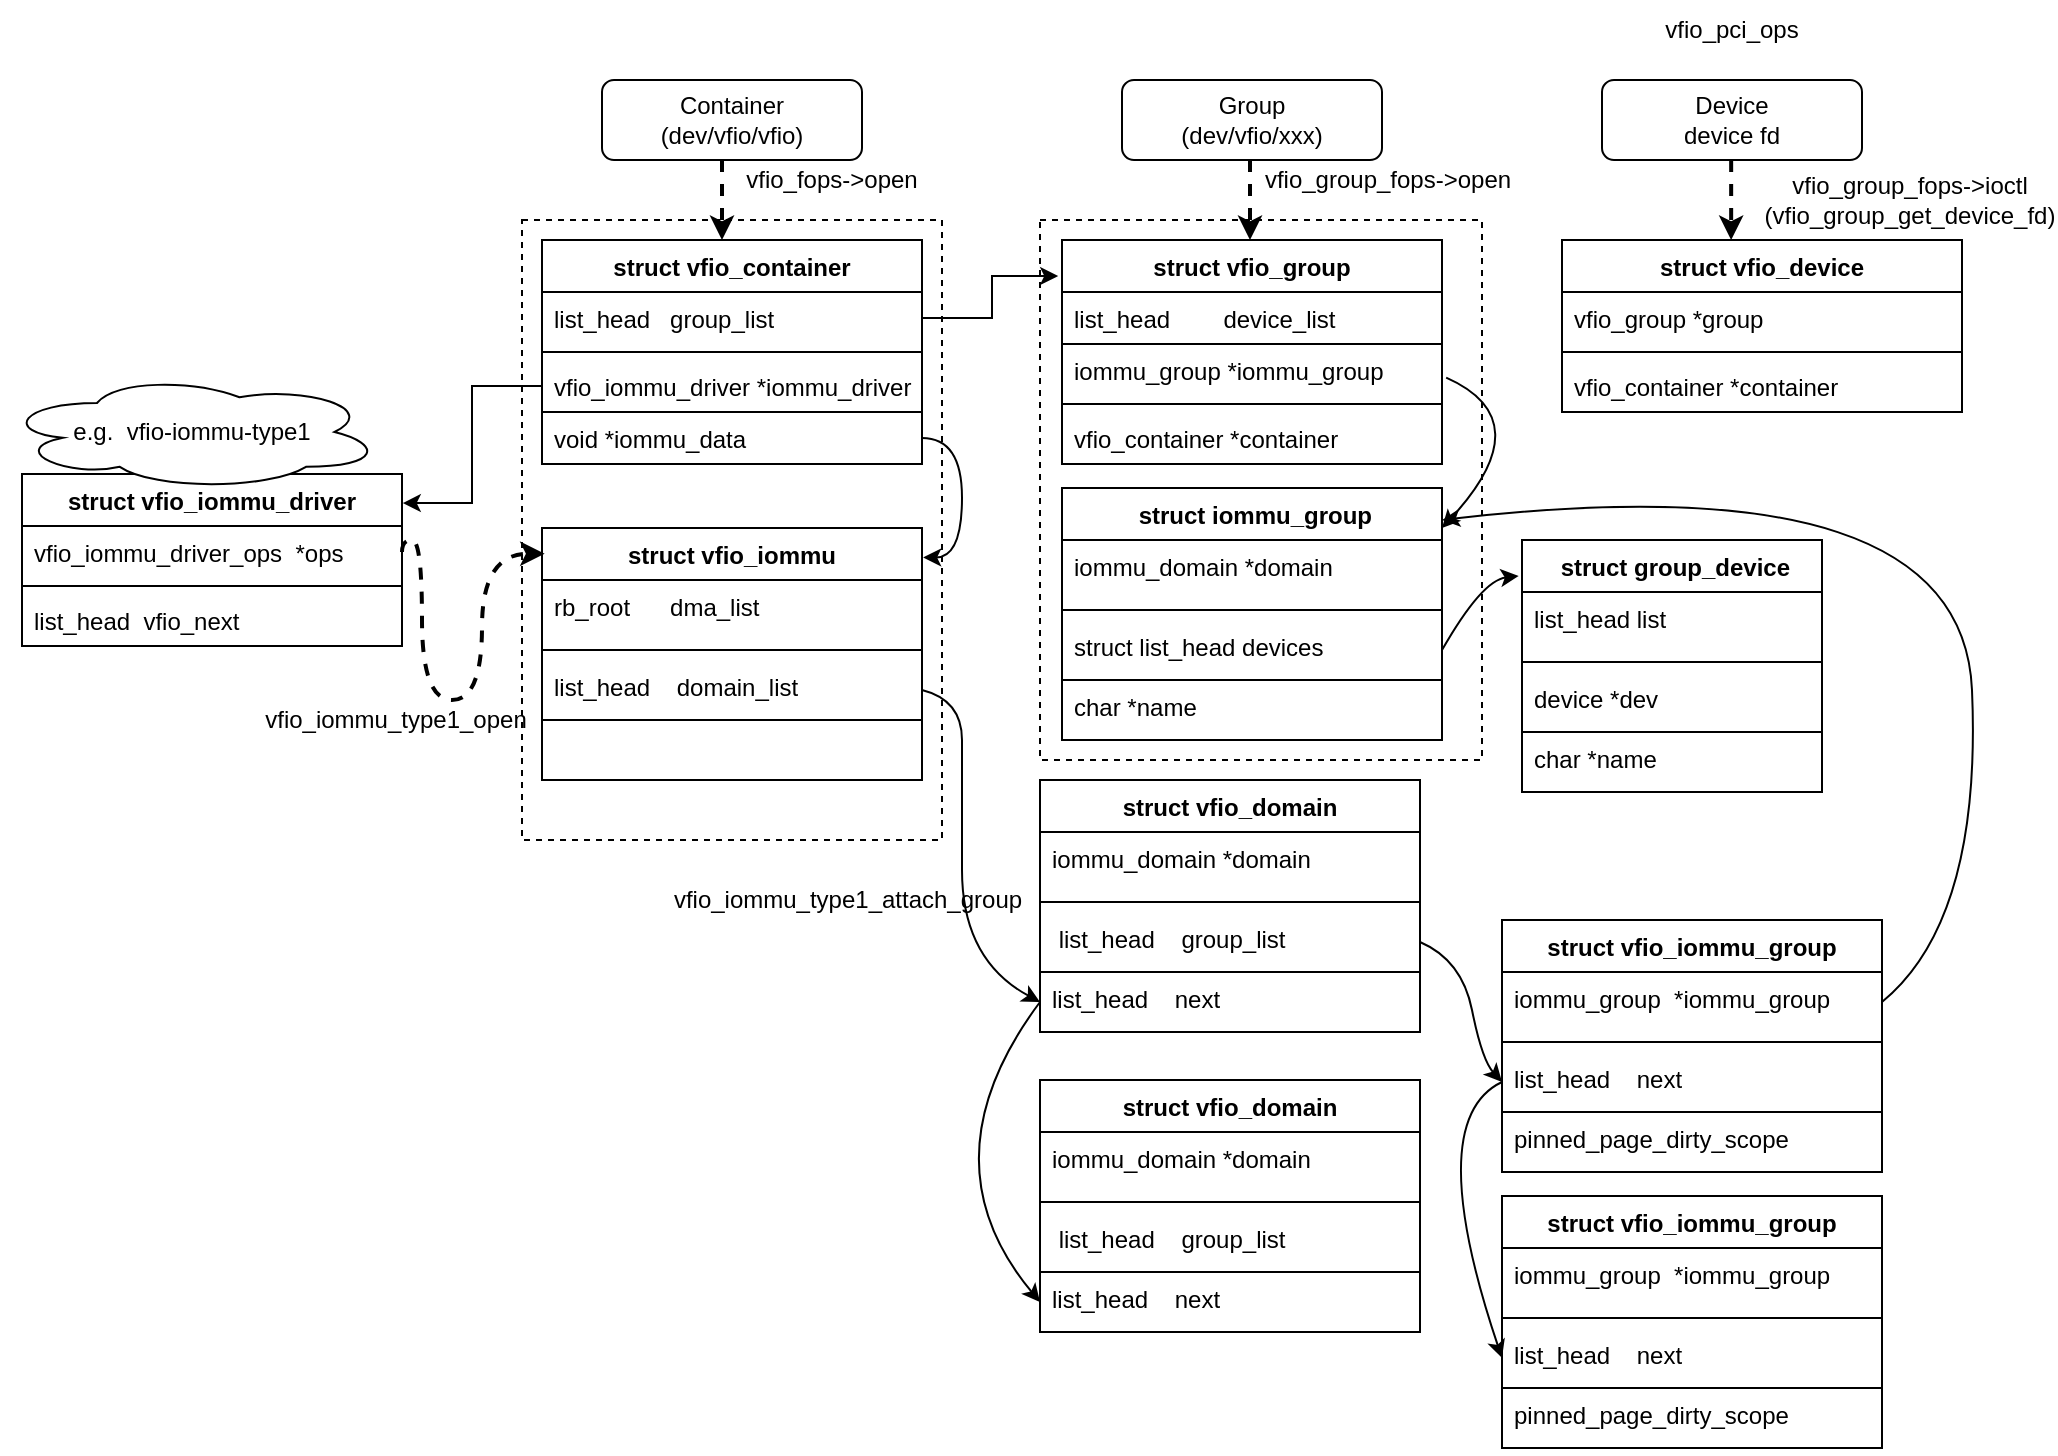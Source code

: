 <mxfile version="20.3.0" type="device"><diagram id="C5RBs43oDa-KdzZeNtuy" name="Page-1"><mxGraphModel dx="1865" dy="649" grid="1" gridSize="10" guides="1" tooltips="1" connect="1" arrows="1" fold="1" page="1" pageScale="1" pageWidth="827" pageHeight="1169" math="0" shadow="0"><root><mxCell id="WIyWlLk6GJQsqaUBKTNV-0"/><mxCell id="WIyWlLk6GJQsqaUBKTNV-1" parent="WIyWlLk6GJQsqaUBKTNV-0"/><mxCell id="fV4Fsz7LncsD-VALhoTw-156" value="" style="verticalLabelPosition=bottom;verticalAlign=top;html=1;shape=mxgraph.basic.rect;fillColor2=none;strokeWidth=1;size=20;indent=5;rounded=0;shadow=0;glass=0;sketch=0;fontSize=12;dashed=1;" parent="WIyWlLk6GJQsqaUBKTNV-1" vertex="1"><mxGeometry x="319" y="220" width="221" height="270" as="geometry"/></mxCell><mxCell id="fV4Fsz7LncsD-VALhoTw-131" value="" style="verticalLabelPosition=bottom;verticalAlign=top;html=1;shape=mxgraph.basic.rect;fillColor2=none;strokeWidth=1;size=20;indent=5;rounded=0;shadow=0;glass=0;sketch=0;fontSize=12;dashed=1;" parent="WIyWlLk6GJQsqaUBKTNV-1" vertex="1"><mxGeometry x="60" y="220" width="210" height="310" as="geometry"/></mxCell><mxCell id="fV4Fsz7LncsD-VALhoTw-0" value="Container&lt;br&gt;(dev/vfio/vfio)" style="rounded=1;whiteSpace=wrap;html=1;" parent="WIyWlLk6GJQsqaUBKTNV-1" vertex="1"><mxGeometry x="100" y="150" width="130" height="40" as="geometry"/></mxCell><mxCell id="fV4Fsz7LncsD-VALhoTw-1" value="Group&lt;br&gt;(dev/vfio/xxx)" style="rounded=1;whiteSpace=wrap;html=1;" parent="WIyWlLk6GJQsqaUBKTNV-1" vertex="1"><mxGeometry x="360" y="150" width="130" height="40" as="geometry"/></mxCell><mxCell id="fV4Fsz7LncsD-VALhoTw-2" value="Device&lt;br&gt;device fd" style="rounded=1;whiteSpace=wrap;html=1;" parent="WIyWlLk6GJQsqaUBKTNV-1" vertex="1"><mxGeometry x="600" y="150" width="130" height="40" as="geometry"/></mxCell><mxCell id="fV4Fsz7LncsD-VALhoTw-9" value="" style="endArrow=classic;html=1;rounded=0;entryX=0.5;entryY=0;entryDx=0;entryDy=0;strokeWidth=2;dashed=1;" parent="WIyWlLk6GJQsqaUBKTNV-1" edge="1"><mxGeometry width="50" height="50" relative="1" as="geometry"><mxPoint x="160" y="190" as="sourcePoint"/><mxPoint x="160" y="230" as="targetPoint"/></mxGeometry></mxCell><mxCell id="fV4Fsz7LncsD-VALhoTw-14" value="vfio_fops-&amp;gt;open" style="text;html=1;strokeColor=none;fillColor=none;align=center;verticalAlign=middle;whiteSpace=wrap;rounded=0;" parent="WIyWlLk6GJQsqaUBKTNV-1" vertex="1"><mxGeometry x="160" y="190" width="110" height="20" as="geometry"/></mxCell><mxCell id="fV4Fsz7LncsD-VALhoTw-69" value="struct vfio_container" style="swimlane;fontStyle=1;align=center;verticalAlign=top;childLayout=stackLayout;horizontal=1;startSize=26;horizontalStack=0;resizeParent=1;resizeParentMax=0;resizeLast=0;collapsible=1;marginBottom=0;rounded=0;shadow=0;glass=0;sketch=0;strokeColor=default;fillColor=default;" parent="WIyWlLk6GJQsqaUBKTNV-1" vertex="1"><mxGeometry x="70" y="230" width="190" height="112" as="geometry"/></mxCell><mxCell id="fV4Fsz7LncsD-VALhoTw-70" value="list_head   group_list" style="text;strokeColor=none;fillColor=none;align=left;verticalAlign=top;spacingLeft=4;spacingRight=4;overflow=hidden;rotatable=0;points=[[0,0.5],[1,0.5]];portConstraint=eastwest;rounded=0;shadow=0;glass=0;sketch=0;" parent="fV4Fsz7LncsD-VALhoTw-69" vertex="1"><mxGeometry y="26" width="190" height="26" as="geometry"/></mxCell><mxCell id="fV4Fsz7LncsD-VALhoTw-71" value="" style="line;strokeWidth=1;fillColor=none;align=left;verticalAlign=middle;spacingTop=-1;spacingLeft=3;spacingRight=3;rotatable=0;labelPosition=right;points=[];portConstraint=eastwest;strokeColor=inherit;rounded=0;shadow=0;glass=0;sketch=0;" parent="fV4Fsz7LncsD-VALhoTw-69" vertex="1"><mxGeometry y="52" width="190" height="8" as="geometry"/></mxCell><mxCell id="fV4Fsz7LncsD-VALhoTw-72" value="vfio_iommu_driver *iommu_driver" style="text;strokeColor=none;fillColor=none;align=left;verticalAlign=top;spacingLeft=4;spacingRight=4;overflow=hidden;rotatable=0;points=[[0,0.5],[1,0.5]];portConstraint=eastwest;rounded=0;shadow=0;glass=0;sketch=0;" parent="fV4Fsz7LncsD-VALhoTw-69" vertex="1"><mxGeometry y="60" width="190" height="26" as="geometry"/></mxCell><mxCell id="fV4Fsz7LncsD-VALhoTw-96" value="void *iommu_data" style="text;strokeColor=default;fillColor=none;align=left;verticalAlign=top;spacingLeft=4;spacingRight=4;overflow=hidden;rotatable=0;points=[[0,0.5],[1,0.5]];portConstraint=eastwest;rounded=0;shadow=0;glass=0;sketch=0;" parent="fV4Fsz7LncsD-VALhoTw-69" vertex="1"><mxGeometry y="86" width="190" height="26" as="geometry"/></mxCell><mxCell id="fV4Fsz7LncsD-VALhoTw-73" value="struct vfio_group" style="swimlane;fontStyle=1;align=center;verticalAlign=top;childLayout=stackLayout;horizontal=1;startSize=26;horizontalStack=0;resizeParent=1;resizeParentMax=0;resizeLast=0;collapsible=1;marginBottom=0;rounded=0;shadow=0;glass=0;sketch=0;strokeColor=default;fillColor=default;" parent="WIyWlLk6GJQsqaUBKTNV-1" vertex="1"><mxGeometry x="330" y="230" width="190" height="112" as="geometry"/></mxCell><mxCell id="fV4Fsz7LncsD-VALhoTw-171" value="list_head        device_list" style="text;strokeColor=default;fillColor=none;align=left;verticalAlign=top;spacingLeft=4;spacingRight=4;overflow=hidden;rotatable=0;points=[[0,0.5],[1,0.5]];portConstraint=eastwest;rounded=0;shadow=0;glass=0;sketch=0;" parent="fV4Fsz7LncsD-VALhoTw-73" vertex="1"><mxGeometry y="26" width="190" height="26" as="geometry"/></mxCell><mxCell id="fV4Fsz7LncsD-VALhoTw-74" value="iommu_group *iommu_group" style="text;strokeColor=none;fillColor=none;align=left;verticalAlign=top;spacingLeft=4;spacingRight=4;overflow=hidden;rotatable=0;points=[[0,0.5],[1,0.5]];portConstraint=eastwest;rounded=0;shadow=0;glass=0;sketch=0;" parent="fV4Fsz7LncsD-VALhoTw-73" vertex="1"><mxGeometry y="52" width="190" height="26" as="geometry"/></mxCell><mxCell id="fV4Fsz7LncsD-VALhoTw-75" value="" style="line;strokeWidth=1;fillColor=none;align=left;verticalAlign=middle;spacingTop=-1;spacingLeft=3;spacingRight=3;rotatable=0;labelPosition=right;points=[];portConstraint=eastwest;strokeColor=inherit;rounded=0;shadow=0;glass=0;sketch=0;" parent="fV4Fsz7LncsD-VALhoTw-73" vertex="1"><mxGeometry y="78" width="190" height="8" as="geometry"/></mxCell><mxCell id="fV4Fsz7LncsD-VALhoTw-76" value="vfio_container *container" style="text;strokeColor=none;fillColor=none;align=left;verticalAlign=top;spacingLeft=4;spacingRight=4;overflow=hidden;rotatable=0;points=[[0,0.5],[1,0.5]];portConstraint=eastwest;rounded=0;shadow=0;glass=0;sketch=0;" parent="fV4Fsz7LncsD-VALhoTw-73" vertex="1"><mxGeometry y="86" width="190" height="26" as="geometry"/></mxCell><mxCell id="fV4Fsz7LncsD-VALhoTw-77" value="" style="endArrow=classic;html=1;rounded=0;entryX=0.5;entryY=0;entryDx=0;entryDy=0;strokeWidth=2;dashed=1;" parent="WIyWlLk6GJQsqaUBKTNV-1" edge="1"><mxGeometry width="50" height="50" relative="1" as="geometry"><mxPoint x="424" y="190" as="sourcePoint"/><mxPoint x="424" y="230" as="targetPoint"/></mxGeometry></mxCell><mxCell id="fV4Fsz7LncsD-VALhoTw-78" value="vfio_group_fops-&amp;gt;open" style="text;html=1;strokeColor=none;fillColor=none;align=center;verticalAlign=middle;whiteSpace=wrap;rounded=0;" parent="WIyWlLk6GJQsqaUBKTNV-1" vertex="1"><mxGeometry x="420" y="190" width="146" height="20" as="geometry"/></mxCell><mxCell id="fV4Fsz7LncsD-VALhoTw-88" value="vfio_group_fops-&amp;gt;ioctl&lt;br&gt;(vfio_group_get_device_fd)" style="text;html=1;strokeColor=none;fillColor=none;align=center;verticalAlign=middle;whiteSpace=wrap;rounded=0;" parent="WIyWlLk6GJQsqaUBKTNV-1" vertex="1"><mxGeometry x="681" y="200" width="146" height="20" as="geometry"/></mxCell><mxCell id="fV4Fsz7LncsD-VALhoTw-89" value="struct vfio_device" style="swimlane;fontStyle=1;align=center;verticalAlign=top;childLayout=stackLayout;horizontal=1;startSize=26;horizontalStack=0;resizeParent=1;resizeParentMax=0;resizeLast=0;collapsible=1;marginBottom=0;rounded=0;shadow=0;glass=0;sketch=0;strokeColor=default;fillColor=default;" parent="WIyWlLk6GJQsqaUBKTNV-1" vertex="1"><mxGeometry x="580" y="230" width="200" height="86" as="geometry"/></mxCell><mxCell id="fV4Fsz7LncsD-VALhoTw-90" value="vfio_group *group" style="text;strokeColor=none;fillColor=none;align=left;verticalAlign=top;spacingLeft=4;spacingRight=4;overflow=hidden;rotatable=0;points=[[0,0.5],[1,0.5]];portConstraint=eastwest;rounded=0;shadow=0;glass=0;sketch=0;" parent="fV4Fsz7LncsD-VALhoTw-89" vertex="1"><mxGeometry y="26" width="200" height="26" as="geometry"/></mxCell><mxCell id="fV4Fsz7LncsD-VALhoTw-91" value="" style="line;strokeWidth=1;fillColor=none;align=left;verticalAlign=middle;spacingTop=-1;spacingLeft=3;spacingRight=3;rotatable=0;labelPosition=right;points=[];portConstraint=eastwest;strokeColor=inherit;rounded=0;shadow=0;glass=0;sketch=0;" parent="fV4Fsz7LncsD-VALhoTw-89" vertex="1"><mxGeometry y="52" width="200" height="8" as="geometry"/></mxCell><mxCell id="fV4Fsz7LncsD-VALhoTw-92" value="vfio_container *container" style="text;strokeColor=none;fillColor=none;align=left;verticalAlign=top;spacingLeft=4;spacingRight=4;overflow=hidden;rotatable=0;points=[[0,0.5],[1,0.5]];portConstraint=eastwest;rounded=0;shadow=0;glass=0;sketch=0;" parent="fV4Fsz7LncsD-VALhoTw-89" vertex="1"><mxGeometry y="60" width="200" height="26" as="geometry"/></mxCell><mxCell id="fV4Fsz7LncsD-VALhoTw-95" value="" style="endArrow=classic;html=1;rounded=0;entryX=0.5;entryY=0;entryDx=0;entryDy=0;strokeWidth=2;dashed=1;" parent="WIyWlLk6GJQsqaUBKTNV-1" edge="1"><mxGeometry width="50" height="50" relative="1" as="geometry"><mxPoint x="664.58" y="190" as="sourcePoint"/><mxPoint x="664.58" y="230" as="targetPoint"/></mxGeometry></mxCell><mxCell id="fV4Fsz7LncsD-VALhoTw-98" value="struct vfio_iommu_driver" style="swimlane;fontStyle=1;align=center;verticalAlign=top;childLayout=stackLayout;horizontal=1;startSize=26;horizontalStack=0;resizeParent=1;resizeParentMax=0;resizeLast=0;collapsible=1;marginBottom=0;rounded=0;shadow=0;glass=0;sketch=0;strokeColor=default;fillColor=default;" parent="WIyWlLk6GJQsqaUBKTNV-1" vertex="1"><mxGeometry x="-190" y="347" width="190" height="86" as="geometry"/></mxCell><mxCell id="fV4Fsz7LncsD-VALhoTw-99" value="vfio_iommu_driver_ops  *ops" style="text;strokeColor=none;fillColor=none;align=left;verticalAlign=top;spacingLeft=4;spacingRight=4;overflow=hidden;rotatable=0;points=[[0,0.5],[1,0.5]];portConstraint=eastwest;rounded=0;shadow=0;glass=0;sketch=0;" parent="fV4Fsz7LncsD-VALhoTw-98" vertex="1"><mxGeometry y="26" width="190" height="26" as="geometry"/></mxCell><mxCell id="fV4Fsz7LncsD-VALhoTw-100" value="" style="line;strokeWidth=1;fillColor=none;align=left;verticalAlign=middle;spacingTop=-1;spacingLeft=3;spacingRight=3;rotatable=0;labelPosition=right;points=[];portConstraint=eastwest;strokeColor=inherit;rounded=0;shadow=0;glass=0;sketch=0;" parent="fV4Fsz7LncsD-VALhoTw-98" vertex="1"><mxGeometry y="52" width="190" height="8" as="geometry"/></mxCell><mxCell id="fV4Fsz7LncsD-VALhoTw-101" value="list_head  vfio_next" style="text;strokeColor=none;fillColor=none;align=left;verticalAlign=top;spacingLeft=4;spacingRight=4;overflow=hidden;rotatable=0;points=[[0,0.5],[1,0.5]];portConstraint=eastwest;rounded=0;shadow=0;glass=0;sketch=0;" parent="fV4Fsz7LncsD-VALhoTw-98" vertex="1"><mxGeometry y="60" width="190" height="26" as="geometry"/></mxCell><mxCell id="fV4Fsz7LncsD-VALhoTw-103" style="edgeStyle=orthogonalEdgeStyle;rounded=0;orthogonalLoop=1;jettySize=auto;html=1;exitX=0;exitY=0.5;exitDx=0;exitDy=0;entryX=1.002;entryY=0.169;entryDx=0;entryDy=0;entryPerimeter=0;" parent="WIyWlLk6GJQsqaUBKTNV-1" source="fV4Fsz7LncsD-VALhoTw-72" target="fV4Fsz7LncsD-VALhoTw-98" edge="1"><mxGeometry relative="1" as="geometry"/></mxCell><mxCell id="fV4Fsz7LncsD-VALhoTw-108" value="&lt;span style=&quot;&quot;&gt;e.g.&amp;nbsp;&amp;nbsp;vfio-iommu-type1&lt;/span&gt;" style="ellipse;shape=cloud;whiteSpace=wrap;html=1;rounded=0;shadow=0;glass=0;sketch=0;strokeColor=default;fillColor=default;" parent="WIyWlLk6GJQsqaUBKTNV-1" vertex="1"><mxGeometry x="-200" y="297" width="190" height="58" as="geometry"/></mxCell><mxCell id="fV4Fsz7LncsD-VALhoTw-112" style="edgeStyle=orthogonalEdgeStyle;rounded=0;orthogonalLoop=1;jettySize=auto;html=1;exitX=1;exitY=0.5;exitDx=0;exitDy=0;entryX=-0.01;entryY=0.161;entryDx=0;entryDy=0;entryPerimeter=0;" parent="WIyWlLk6GJQsqaUBKTNV-1" source="fV4Fsz7LncsD-VALhoTw-70" target="fV4Fsz7LncsD-VALhoTw-73" edge="1"><mxGeometry relative="1" as="geometry"/></mxCell><mxCell id="fV4Fsz7LncsD-VALhoTw-114" value="struct vfio_iommu" style="swimlane;fontStyle=1;align=center;verticalAlign=top;childLayout=stackLayout;horizontal=1;startSize=26;horizontalStack=0;resizeParent=1;resizeParentMax=0;resizeLast=0;collapsible=1;marginBottom=0;rounded=0;shadow=0;glass=0;sketch=0;strokeColor=default;fillColor=default;" parent="WIyWlLk6GJQsqaUBKTNV-1" vertex="1"><mxGeometry x="70" y="374" width="190" height="126" as="geometry"/></mxCell><mxCell id="fV4Fsz7LncsD-VALhoTw-115" value="rb_root      dma_list" style="text;strokeColor=none;fillColor=none;align=left;verticalAlign=top;spacingLeft=4;spacingRight=4;overflow=hidden;rotatable=0;points=[[0,0.5],[1,0.5]];portConstraint=eastwest;rounded=0;shadow=0;glass=0;sketch=0;" parent="fV4Fsz7LncsD-VALhoTw-114" vertex="1"><mxGeometry y="26" width="190" height="30" as="geometry"/></mxCell><mxCell id="fV4Fsz7LncsD-VALhoTw-116" value="" style="line;strokeWidth=1;fillColor=none;align=left;verticalAlign=middle;spacingTop=-1;spacingLeft=3;spacingRight=3;rotatable=0;labelPosition=right;points=[];portConstraint=eastwest;strokeColor=inherit;rounded=0;shadow=0;glass=0;sketch=0;" parent="fV4Fsz7LncsD-VALhoTw-114" vertex="1"><mxGeometry y="56" width="190" height="10" as="geometry"/></mxCell><mxCell id="fV4Fsz7LncsD-VALhoTw-117" value="list_head    domain_list" style="text;strokeColor=none;fillColor=none;align=left;verticalAlign=top;spacingLeft=4;spacingRight=4;overflow=hidden;rotatable=0;points=[[0,0.5],[1,0.5]];portConstraint=eastwest;rounded=0;shadow=0;glass=0;sketch=0;" parent="fV4Fsz7LncsD-VALhoTw-114" vertex="1"><mxGeometry y="66" width="190" height="30" as="geometry"/></mxCell><mxCell id="fV4Fsz7LncsD-VALhoTw-123" style="text;strokeColor=default;fillColor=none;align=left;verticalAlign=top;spacingLeft=4;spacingRight=4;overflow=hidden;rotatable=0;points=[[0,0.5],[1,0.5]];portConstraint=eastwest;rounded=0;shadow=0;glass=0;sketch=0;" parent="fV4Fsz7LncsD-VALhoTw-114" vertex="1"><mxGeometry y="96" width="190" height="30" as="geometry"/></mxCell><mxCell id="fV4Fsz7LncsD-VALhoTw-120" value="&lt;font style=&quot;font-size: 12px;&quot;&gt;vfio_iommu_type1_open&lt;/font&gt;" style="text;html=1;strokeColor=none;fillColor=none;align=center;verticalAlign=middle;whiteSpace=wrap;rounded=0;" parent="WIyWlLk6GJQsqaUBKTNV-1" vertex="1"><mxGeometry x="-76" y="460" width="146" height="20" as="geometry"/></mxCell><mxCell id="fV4Fsz7LncsD-VALhoTw-130" style="edgeStyle=orthogonalEdgeStyle;rounded=0;orthogonalLoop=1;jettySize=auto;html=1;exitX=1;exitY=0.5;exitDx=0;exitDy=0;entryX=0.007;entryY=0.102;entryDx=0;entryDy=0;entryPerimeter=0;fontSize=12;curved=1;strokeWidth=2;dashed=1;" parent="WIyWlLk6GJQsqaUBKTNV-1" source="fV4Fsz7LncsD-VALhoTw-99" target="fV4Fsz7LncsD-VALhoTw-114" edge="1"><mxGeometry relative="1" as="geometry"><Array as="points"><mxPoint y="380"/><mxPoint x="10" y="380"/><mxPoint x="10" y="460"/><mxPoint x="40" y="460"/><mxPoint x="40" y="387"/></Array></mxGeometry></mxCell><mxCell id="fV4Fsz7LncsD-VALhoTw-133" value="struct vfio_domain" style="swimlane;fontStyle=1;align=center;verticalAlign=top;childLayout=stackLayout;horizontal=1;startSize=26;horizontalStack=0;resizeParent=1;resizeParentMax=0;resizeLast=0;collapsible=1;marginBottom=0;rounded=0;shadow=0;glass=0;sketch=0;strokeColor=default;fillColor=default;" parent="WIyWlLk6GJQsqaUBKTNV-1" vertex="1"><mxGeometry x="319" y="500" width="190" height="126" as="geometry"/></mxCell><mxCell id="fV4Fsz7LncsD-VALhoTw-134" value="iommu_domain *domain" style="text;strokeColor=none;fillColor=none;align=left;verticalAlign=top;spacingLeft=4;spacingRight=4;overflow=hidden;rotatable=0;points=[[0,0.5],[1,0.5]];portConstraint=eastwest;rounded=0;shadow=0;glass=0;sketch=0;" parent="fV4Fsz7LncsD-VALhoTw-133" vertex="1"><mxGeometry y="26" width="190" height="30" as="geometry"/></mxCell><mxCell id="fV4Fsz7LncsD-VALhoTw-135" value="" style="line;strokeWidth=1;fillColor=none;align=left;verticalAlign=middle;spacingTop=-1;spacingLeft=3;spacingRight=3;rotatable=0;labelPosition=right;points=[];portConstraint=eastwest;strokeColor=inherit;rounded=0;shadow=0;glass=0;sketch=0;" parent="fV4Fsz7LncsD-VALhoTw-133" vertex="1"><mxGeometry y="56" width="190" height="10" as="geometry"/></mxCell><mxCell id="fV4Fsz7LncsD-VALhoTw-136" value=" list_head    group_list" style="text;strokeColor=none;fillColor=none;align=left;verticalAlign=top;spacingLeft=4;spacingRight=4;overflow=hidden;rotatable=0;points=[[0,0.5],[1,0.5]];portConstraint=eastwest;rounded=0;shadow=0;glass=0;sketch=0;" parent="fV4Fsz7LncsD-VALhoTw-133" vertex="1"><mxGeometry y="66" width="190" height="30" as="geometry"/></mxCell><mxCell id="fV4Fsz7LncsD-VALhoTw-137" value="list_head    next" style="text;strokeColor=default;fillColor=none;align=left;verticalAlign=top;spacingLeft=4;spacingRight=4;overflow=hidden;rotatable=0;points=[[0,0.5],[1,0.5]];portConstraint=eastwest;rounded=0;shadow=0;glass=0;sketch=0;" parent="fV4Fsz7LncsD-VALhoTw-133" vertex="1"><mxGeometry y="96" width="190" height="30" as="geometry"/></mxCell><mxCell id="fV4Fsz7LncsD-VALhoTw-138" value="struct vfio_domain" style="swimlane;fontStyle=1;align=center;verticalAlign=top;childLayout=stackLayout;horizontal=1;startSize=26;horizontalStack=0;resizeParent=1;resizeParentMax=0;resizeLast=0;collapsible=1;marginBottom=0;rounded=0;shadow=0;glass=0;sketch=0;strokeColor=default;fillColor=default;" parent="WIyWlLk6GJQsqaUBKTNV-1" vertex="1"><mxGeometry x="319" y="650" width="190" height="126" as="geometry"/></mxCell><mxCell id="fV4Fsz7LncsD-VALhoTw-139" value="iommu_domain *domain" style="text;strokeColor=none;fillColor=none;align=left;verticalAlign=top;spacingLeft=4;spacingRight=4;overflow=hidden;rotatable=0;points=[[0,0.5],[1,0.5]];portConstraint=eastwest;rounded=0;shadow=0;glass=0;sketch=0;" parent="fV4Fsz7LncsD-VALhoTw-138" vertex="1"><mxGeometry y="26" width="190" height="30" as="geometry"/></mxCell><mxCell id="fV4Fsz7LncsD-VALhoTw-140" value="" style="line;strokeWidth=1;fillColor=none;align=left;verticalAlign=middle;spacingTop=-1;spacingLeft=3;spacingRight=3;rotatable=0;labelPosition=right;points=[];portConstraint=eastwest;strokeColor=inherit;rounded=0;shadow=0;glass=0;sketch=0;" parent="fV4Fsz7LncsD-VALhoTw-138" vertex="1"><mxGeometry y="56" width="190" height="10" as="geometry"/></mxCell><mxCell id="fV4Fsz7LncsD-VALhoTw-141" value=" list_head    group_list" style="text;strokeColor=none;fillColor=none;align=left;verticalAlign=top;spacingLeft=4;spacingRight=4;overflow=hidden;rotatable=0;points=[[0,0.5],[1,0.5]];portConstraint=eastwest;rounded=0;shadow=0;glass=0;sketch=0;" parent="fV4Fsz7LncsD-VALhoTw-138" vertex="1"><mxGeometry y="66" width="190" height="30" as="geometry"/></mxCell><mxCell id="fV4Fsz7LncsD-VALhoTw-142" value="list_head    next" style="text;strokeColor=default;fillColor=none;align=left;verticalAlign=top;spacingLeft=4;spacingRight=4;overflow=hidden;rotatable=0;points=[[0,0.5],[1,0.5]];portConstraint=eastwest;rounded=0;shadow=0;glass=0;sketch=0;" parent="fV4Fsz7LncsD-VALhoTw-138" vertex="1"><mxGeometry y="96" width="190" height="30" as="geometry"/></mxCell><mxCell id="fV4Fsz7LncsD-VALhoTw-143" value="" style="curved=1;endArrow=classic;html=1;rounded=0;fontSize=12;exitX=1;exitY=0.5;exitDx=0;exitDy=0;entryX=0;entryY=0.5;entryDx=0;entryDy=0;" parent="WIyWlLk6GJQsqaUBKTNV-1" source="fV4Fsz7LncsD-VALhoTw-117" target="fV4Fsz7LncsD-VALhoTw-137" edge="1"><mxGeometry width="50" height="50" relative="1" as="geometry"><mxPoint x="320" y="470" as="sourcePoint"/><mxPoint x="370" y="420" as="targetPoint"/><Array as="points"><mxPoint x="280" y="460"/><mxPoint x="280" y="500"/><mxPoint x="280" y="590"/></Array></mxGeometry></mxCell><mxCell id="fV4Fsz7LncsD-VALhoTw-144" value="" style="curved=1;endArrow=classic;html=1;rounded=0;fontSize=12;exitX=0;exitY=0.5;exitDx=0;exitDy=0;entryX=0;entryY=0.5;entryDx=0;entryDy=0;" parent="WIyWlLk6GJQsqaUBKTNV-1" source="fV4Fsz7LncsD-VALhoTw-137" target="fV4Fsz7LncsD-VALhoTw-142" edge="1"><mxGeometry width="50" height="50" relative="1" as="geometry"><mxPoint x="290" y="610" as="sourcePoint"/><mxPoint x="340" y="560" as="targetPoint"/><Array as="points"><mxPoint x="260" y="690"/></Array></mxGeometry></mxCell><mxCell id="fV4Fsz7LncsD-VALhoTw-145" value="struct vfio_iommu_group" style="swimlane;fontStyle=1;align=center;verticalAlign=top;childLayout=stackLayout;horizontal=1;startSize=26;horizontalStack=0;resizeParent=1;resizeParentMax=0;resizeLast=0;collapsible=1;marginBottom=0;rounded=0;shadow=0;glass=0;sketch=0;strokeColor=default;fillColor=default;" parent="WIyWlLk6GJQsqaUBKTNV-1" vertex="1"><mxGeometry x="550" y="570" width="190" height="126" as="geometry"/></mxCell><mxCell id="fV4Fsz7LncsD-VALhoTw-146" value="iommu_group  *iommu_group" style="text;strokeColor=none;fillColor=none;align=left;verticalAlign=top;spacingLeft=4;spacingRight=4;overflow=hidden;rotatable=0;points=[[0,0.5],[1,0.5]];portConstraint=eastwest;rounded=0;shadow=0;glass=0;sketch=0;" parent="fV4Fsz7LncsD-VALhoTw-145" vertex="1"><mxGeometry y="26" width="190" height="30" as="geometry"/></mxCell><mxCell id="fV4Fsz7LncsD-VALhoTw-147" value="" style="line;strokeWidth=1;fillColor=none;align=left;verticalAlign=middle;spacingTop=-1;spacingLeft=3;spacingRight=3;rotatable=0;labelPosition=right;points=[];portConstraint=eastwest;strokeColor=inherit;rounded=0;shadow=0;glass=0;sketch=0;" parent="fV4Fsz7LncsD-VALhoTw-145" vertex="1"><mxGeometry y="56" width="190" height="10" as="geometry"/></mxCell><mxCell id="fV4Fsz7LncsD-VALhoTw-148" value="list_head    next" style="text;strokeColor=none;fillColor=none;align=left;verticalAlign=top;spacingLeft=4;spacingRight=4;overflow=hidden;rotatable=0;points=[[0,0.5],[1,0.5]];portConstraint=eastwest;rounded=0;shadow=0;glass=0;sketch=0;" parent="fV4Fsz7LncsD-VALhoTw-145" vertex="1"><mxGeometry y="66" width="190" height="30" as="geometry"/></mxCell><mxCell id="fV4Fsz7LncsD-VALhoTw-149" value="pinned_page_dirty_scope" style="text;strokeColor=default;fillColor=none;align=left;verticalAlign=top;spacingLeft=4;spacingRight=4;overflow=hidden;rotatable=0;points=[[0,0.5],[1,0.5]];portConstraint=eastwest;rounded=0;shadow=0;glass=0;sketch=0;" parent="fV4Fsz7LncsD-VALhoTw-145" vertex="1"><mxGeometry y="96" width="190" height="30" as="geometry"/></mxCell><mxCell id="fV4Fsz7LncsD-VALhoTw-150" value=" struct iommu_group" style="swimlane;fontStyle=1;align=center;verticalAlign=top;childLayout=stackLayout;horizontal=1;startSize=26;horizontalStack=0;resizeParent=1;resizeParentMax=0;resizeLast=0;collapsible=1;marginBottom=0;rounded=0;shadow=0;glass=0;sketch=0;strokeColor=default;fillColor=default;" parent="WIyWlLk6GJQsqaUBKTNV-1" vertex="1"><mxGeometry x="330" y="354" width="190" height="126" as="geometry"/></mxCell><mxCell id="fV4Fsz7LncsD-VALhoTw-151" value="iommu_domain *domain" style="text;strokeColor=none;fillColor=none;align=left;verticalAlign=top;spacingLeft=4;spacingRight=4;overflow=hidden;rotatable=0;points=[[0,0.5],[1,0.5]];portConstraint=eastwest;rounded=0;shadow=0;glass=0;sketch=0;" parent="fV4Fsz7LncsD-VALhoTw-150" vertex="1"><mxGeometry y="26" width="190" height="30" as="geometry"/></mxCell><mxCell id="fV4Fsz7LncsD-VALhoTw-152" value="" style="line;strokeWidth=1;fillColor=none;align=left;verticalAlign=middle;spacingTop=-1;spacingLeft=3;spacingRight=3;rotatable=0;labelPosition=right;points=[];portConstraint=eastwest;strokeColor=inherit;rounded=0;shadow=0;glass=0;sketch=0;" parent="fV4Fsz7LncsD-VALhoTw-150" vertex="1"><mxGeometry y="56" width="190" height="10" as="geometry"/></mxCell><mxCell id="fV4Fsz7LncsD-VALhoTw-153" value="struct list_head devices" style="text;strokeColor=none;fillColor=none;align=left;verticalAlign=top;spacingLeft=4;spacingRight=4;overflow=hidden;rotatable=0;points=[[0,0.5],[1,0.5]];portConstraint=eastwest;rounded=0;shadow=0;glass=0;sketch=0;" parent="fV4Fsz7LncsD-VALhoTw-150" vertex="1"><mxGeometry y="66" width="190" height="30" as="geometry"/></mxCell><mxCell id="fV4Fsz7LncsD-VALhoTw-154" value="char *name" style="text;strokeColor=default;fillColor=none;align=left;verticalAlign=top;spacingLeft=4;spacingRight=4;overflow=hidden;rotatable=0;points=[[0,0.5],[1,0.5]];portConstraint=eastwest;rounded=0;shadow=0;glass=0;sketch=0;" parent="fV4Fsz7LncsD-VALhoTw-150" vertex="1"><mxGeometry y="96" width="190" height="30" as="geometry"/></mxCell><mxCell id="fV4Fsz7LncsD-VALhoTw-155" value="" style="curved=1;endArrow=classic;html=1;rounded=0;fontSize=12;entryX=1;entryY=-0.2;entryDx=0;entryDy=0;entryPerimeter=0;exitX=1.011;exitY=0.646;exitDx=0;exitDy=0;exitPerimeter=0;" parent="WIyWlLk6GJQsqaUBKTNV-1" source="fV4Fsz7LncsD-VALhoTw-74" target="fV4Fsz7LncsD-VALhoTw-151" edge="1"><mxGeometry width="50" height="50" relative="1" as="geometry"><mxPoint x="520" y="269" as="sourcePoint"/><mxPoint x="540" y="400" as="targetPoint"/><Array as="points"><mxPoint x="570" y="320"/></Array></mxGeometry></mxCell><mxCell id="fV4Fsz7LncsD-VALhoTw-157" value="" style="curved=1;endArrow=classic;html=1;rounded=0;fontSize=12;exitX=1;exitY=0.5;exitDx=0;exitDy=0;entryX=0;entryY=0.5;entryDx=0;entryDy=0;" parent="WIyWlLk6GJQsqaUBKTNV-1" source="fV4Fsz7LncsD-VALhoTw-136" target="fV4Fsz7LncsD-VALhoTw-148" edge="1"><mxGeometry width="50" height="50" relative="1" as="geometry"><mxPoint x="520" y="550" as="sourcePoint"/><mxPoint x="550" y="600" as="targetPoint"/><Array as="points"><mxPoint x="530" y="590"/><mxPoint x="540" y="640"/></Array></mxGeometry></mxCell><mxCell id="fV4Fsz7LncsD-VALhoTw-158" value="" style="curved=1;endArrow=classic;html=1;rounded=0;fontSize=12;exitX=1;exitY=0.5;exitDx=0;exitDy=0;" parent="WIyWlLk6GJQsqaUBKTNV-1" source="fV4Fsz7LncsD-VALhoTw-146" edge="1"><mxGeometry width="50" height="50" relative="1" as="geometry"><mxPoint x="470" y="550" as="sourcePoint"/><mxPoint x="520" y="370" as="targetPoint"/><Array as="points"><mxPoint x="790" y="570"/><mxPoint x="780" y="340"/></Array></mxGeometry></mxCell><mxCell id="fV4Fsz7LncsD-VALhoTw-159" value="struct vfio_iommu_group" style="swimlane;fontStyle=1;align=center;verticalAlign=top;childLayout=stackLayout;horizontal=1;startSize=26;horizontalStack=0;resizeParent=1;resizeParentMax=0;resizeLast=0;collapsible=1;marginBottom=0;rounded=0;shadow=0;glass=0;sketch=0;strokeColor=default;fillColor=default;" parent="WIyWlLk6GJQsqaUBKTNV-1" vertex="1"><mxGeometry x="550" y="708" width="190" height="126" as="geometry"/></mxCell><mxCell id="fV4Fsz7LncsD-VALhoTw-160" value="iommu_group  *iommu_group" style="text;strokeColor=none;fillColor=none;align=left;verticalAlign=top;spacingLeft=4;spacingRight=4;overflow=hidden;rotatable=0;points=[[0,0.5],[1,0.5]];portConstraint=eastwest;rounded=0;shadow=0;glass=0;sketch=0;" parent="fV4Fsz7LncsD-VALhoTw-159" vertex="1"><mxGeometry y="26" width="190" height="30" as="geometry"/></mxCell><mxCell id="fV4Fsz7LncsD-VALhoTw-161" value="" style="line;strokeWidth=1;fillColor=none;align=left;verticalAlign=middle;spacingTop=-1;spacingLeft=3;spacingRight=3;rotatable=0;labelPosition=right;points=[];portConstraint=eastwest;strokeColor=inherit;rounded=0;shadow=0;glass=0;sketch=0;" parent="fV4Fsz7LncsD-VALhoTw-159" vertex="1"><mxGeometry y="56" width="190" height="10" as="geometry"/></mxCell><mxCell id="fV4Fsz7LncsD-VALhoTw-162" value="list_head    next" style="text;strokeColor=none;fillColor=none;align=left;verticalAlign=top;spacingLeft=4;spacingRight=4;overflow=hidden;rotatable=0;points=[[0,0.5],[1,0.5]];portConstraint=eastwest;rounded=0;shadow=0;glass=0;sketch=0;" parent="fV4Fsz7LncsD-VALhoTw-159" vertex="1"><mxGeometry y="66" width="190" height="30" as="geometry"/></mxCell><mxCell id="fV4Fsz7LncsD-VALhoTw-163" value="pinned_page_dirty_scope" style="text;strokeColor=default;fillColor=none;align=left;verticalAlign=top;spacingLeft=4;spacingRight=4;overflow=hidden;rotatable=0;points=[[0,0.5],[1,0.5]];portConstraint=eastwest;rounded=0;shadow=0;glass=0;sketch=0;" parent="fV4Fsz7LncsD-VALhoTw-159" vertex="1"><mxGeometry y="96" width="190" height="30" as="geometry"/></mxCell><mxCell id="fV4Fsz7LncsD-VALhoTw-164" value="" style="curved=1;endArrow=classic;html=1;rounded=0;fontSize=12;entryX=0;entryY=0.5;entryDx=0;entryDy=0;exitX=0;exitY=0.5;exitDx=0;exitDy=0;" parent="WIyWlLk6GJQsqaUBKTNV-1" source="fV4Fsz7LncsD-VALhoTw-148" target="fV4Fsz7LncsD-VALhoTw-162" edge="1"><mxGeometry width="50" height="50" relative="1" as="geometry"><mxPoint x="519" y="591" as="sourcePoint"/><mxPoint x="559.43" y="548.758" as="targetPoint"/><Array as="points"><mxPoint x="510" y="670"/></Array></mxGeometry></mxCell><mxCell id="fV4Fsz7LncsD-VALhoTw-165" value=" struct group_device" style="swimlane;fontStyle=1;align=center;verticalAlign=top;childLayout=stackLayout;horizontal=1;startSize=26;horizontalStack=0;resizeParent=1;resizeParentMax=0;resizeLast=0;collapsible=1;marginBottom=0;rounded=0;shadow=0;glass=0;sketch=0;strokeColor=default;fillColor=default;" parent="WIyWlLk6GJQsqaUBKTNV-1" vertex="1"><mxGeometry x="560" y="380" width="150" height="126" as="geometry"/></mxCell><mxCell id="fV4Fsz7LncsD-VALhoTw-166" value="list_head list" style="text;strokeColor=none;fillColor=none;align=left;verticalAlign=top;spacingLeft=4;spacingRight=4;overflow=hidden;rotatable=0;points=[[0,0.5],[1,0.5]];portConstraint=eastwest;rounded=0;shadow=0;glass=0;sketch=0;" parent="fV4Fsz7LncsD-VALhoTw-165" vertex="1"><mxGeometry y="26" width="150" height="30" as="geometry"/></mxCell><mxCell id="fV4Fsz7LncsD-VALhoTw-167" value="" style="line;strokeWidth=1;fillColor=none;align=left;verticalAlign=middle;spacingTop=-1;spacingLeft=3;spacingRight=3;rotatable=0;labelPosition=right;points=[];portConstraint=eastwest;strokeColor=inherit;rounded=0;shadow=0;glass=0;sketch=0;" parent="fV4Fsz7LncsD-VALhoTw-165" vertex="1"><mxGeometry y="56" width="150" height="10" as="geometry"/></mxCell><mxCell id="fV4Fsz7LncsD-VALhoTw-168" value="device *dev" style="text;strokeColor=none;fillColor=none;align=left;verticalAlign=top;spacingLeft=4;spacingRight=4;overflow=hidden;rotatable=0;points=[[0,0.5],[1,0.5]];portConstraint=eastwest;rounded=0;shadow=0;glass=0;sketch=0;" parent="fV4Fsz7LncsD-VALhoTw-165" vertex="1"><mxGeometry y="66" width="150" height="30" as="geometry"/></mxCell><mxCell id="fV4Fsz7LncsD-VALhoTw-169" value="char *name" style="text;strokeColor=default;fillColor=none;align=left;verticalAlign=top;spacingLeft=4;spacingRight=4;overflow=hidden;rotatable=0;points=[[0,0.5],[1,0.5]];portConstraint=eastwest;rounded=0;shadow=0;glass=0;sketch=0;" parent="fV4Fsz7LncsD-VALhoTw-165" vertex="1"><mxGeometry y="96" width="150" height="30" as="geometry"/></mxCell><mxCell id="fV4Fsz7LncsD-VALhoTw-170" value="" style="curved=1;endArrow=classic;html=1;rounded=0;fontSize=12;exitX=1;exitY=0.5;exitDx=0;exitDy=0;entryX=-0.011;entryY=0.143;entryDx=0;entryDy=0;entryPerimeter=0;" parent="WIyWlLk6GJQsqaUBKTNV-1" source="fV4Fsz7LncsD-VALhoTw-153" target="fV4Fsz7LncsD-VALhoTw-165" edge="1"><mxGeometry width="50" height="50" relative="1" as="geometry"><mxPoint x="560" y="440" as="sourcePoint"/><mxPoint x="610" y="390" as="targetPoint"/><Array as="points"><mxPoint x="540" y="400"/></Array></mxGeometry></mxCell><mxCell id="fV4Fsz7LncsD-VALhoTw-172" value="vfio_pci_ops" style="text;html=1;strokeColor=none;fillColor=none;align=center;verticalAlign=middle;whiteSpace=wrap;rounded=0;shadow=0;glass=0;dashed=1;sketch=0;fontSize=12;" parent="WIyWlLk6GJQsqaUBKTNV-1" vertex="1"><mxGeometry x="635" y="110" width="60" height="30" as="geometry"/></mxCell><mxCell id="fV4Fsz7LncsD-VALhoTw-173" value="vfio_iommu_type1_attach_group" style="text;html=1;strokeColor=none;fillColor=none;align=center;verticalAlign=middle;whiteSpace=wrap;rounded=0;" parent="WIyWlLk6GJQsqaUBKTNV-1" vertex="1"><mxGeometry x="150" y="550" width="146" height="20" as="geometry"/></mxCell><mxCell id="9kMiw1xNHhEpNAjRnDSq-2" style="edgeStyle=orthogonalEdgeStyle;orthogonalLoop=1;jettySize=auto;html=1;exitX=1;exitY=0.5;exitDx=0;exitDy=0;entryX=1.003;entryY=0.117;entryDx=0;entryDy=0;entryPerimeter=0;curved=1;" edge="1" parent="WIyWlLk6GJQsqaUBKTNV-1" source="fV4Fsz7LncsD-VALhoTw-96" target="fV4Fsz7LncsD-VALhoTw-114"><mxGeometry relative="1" as="geometry"/></mxCell></root></mxGraphModel></diagram></mxfile>